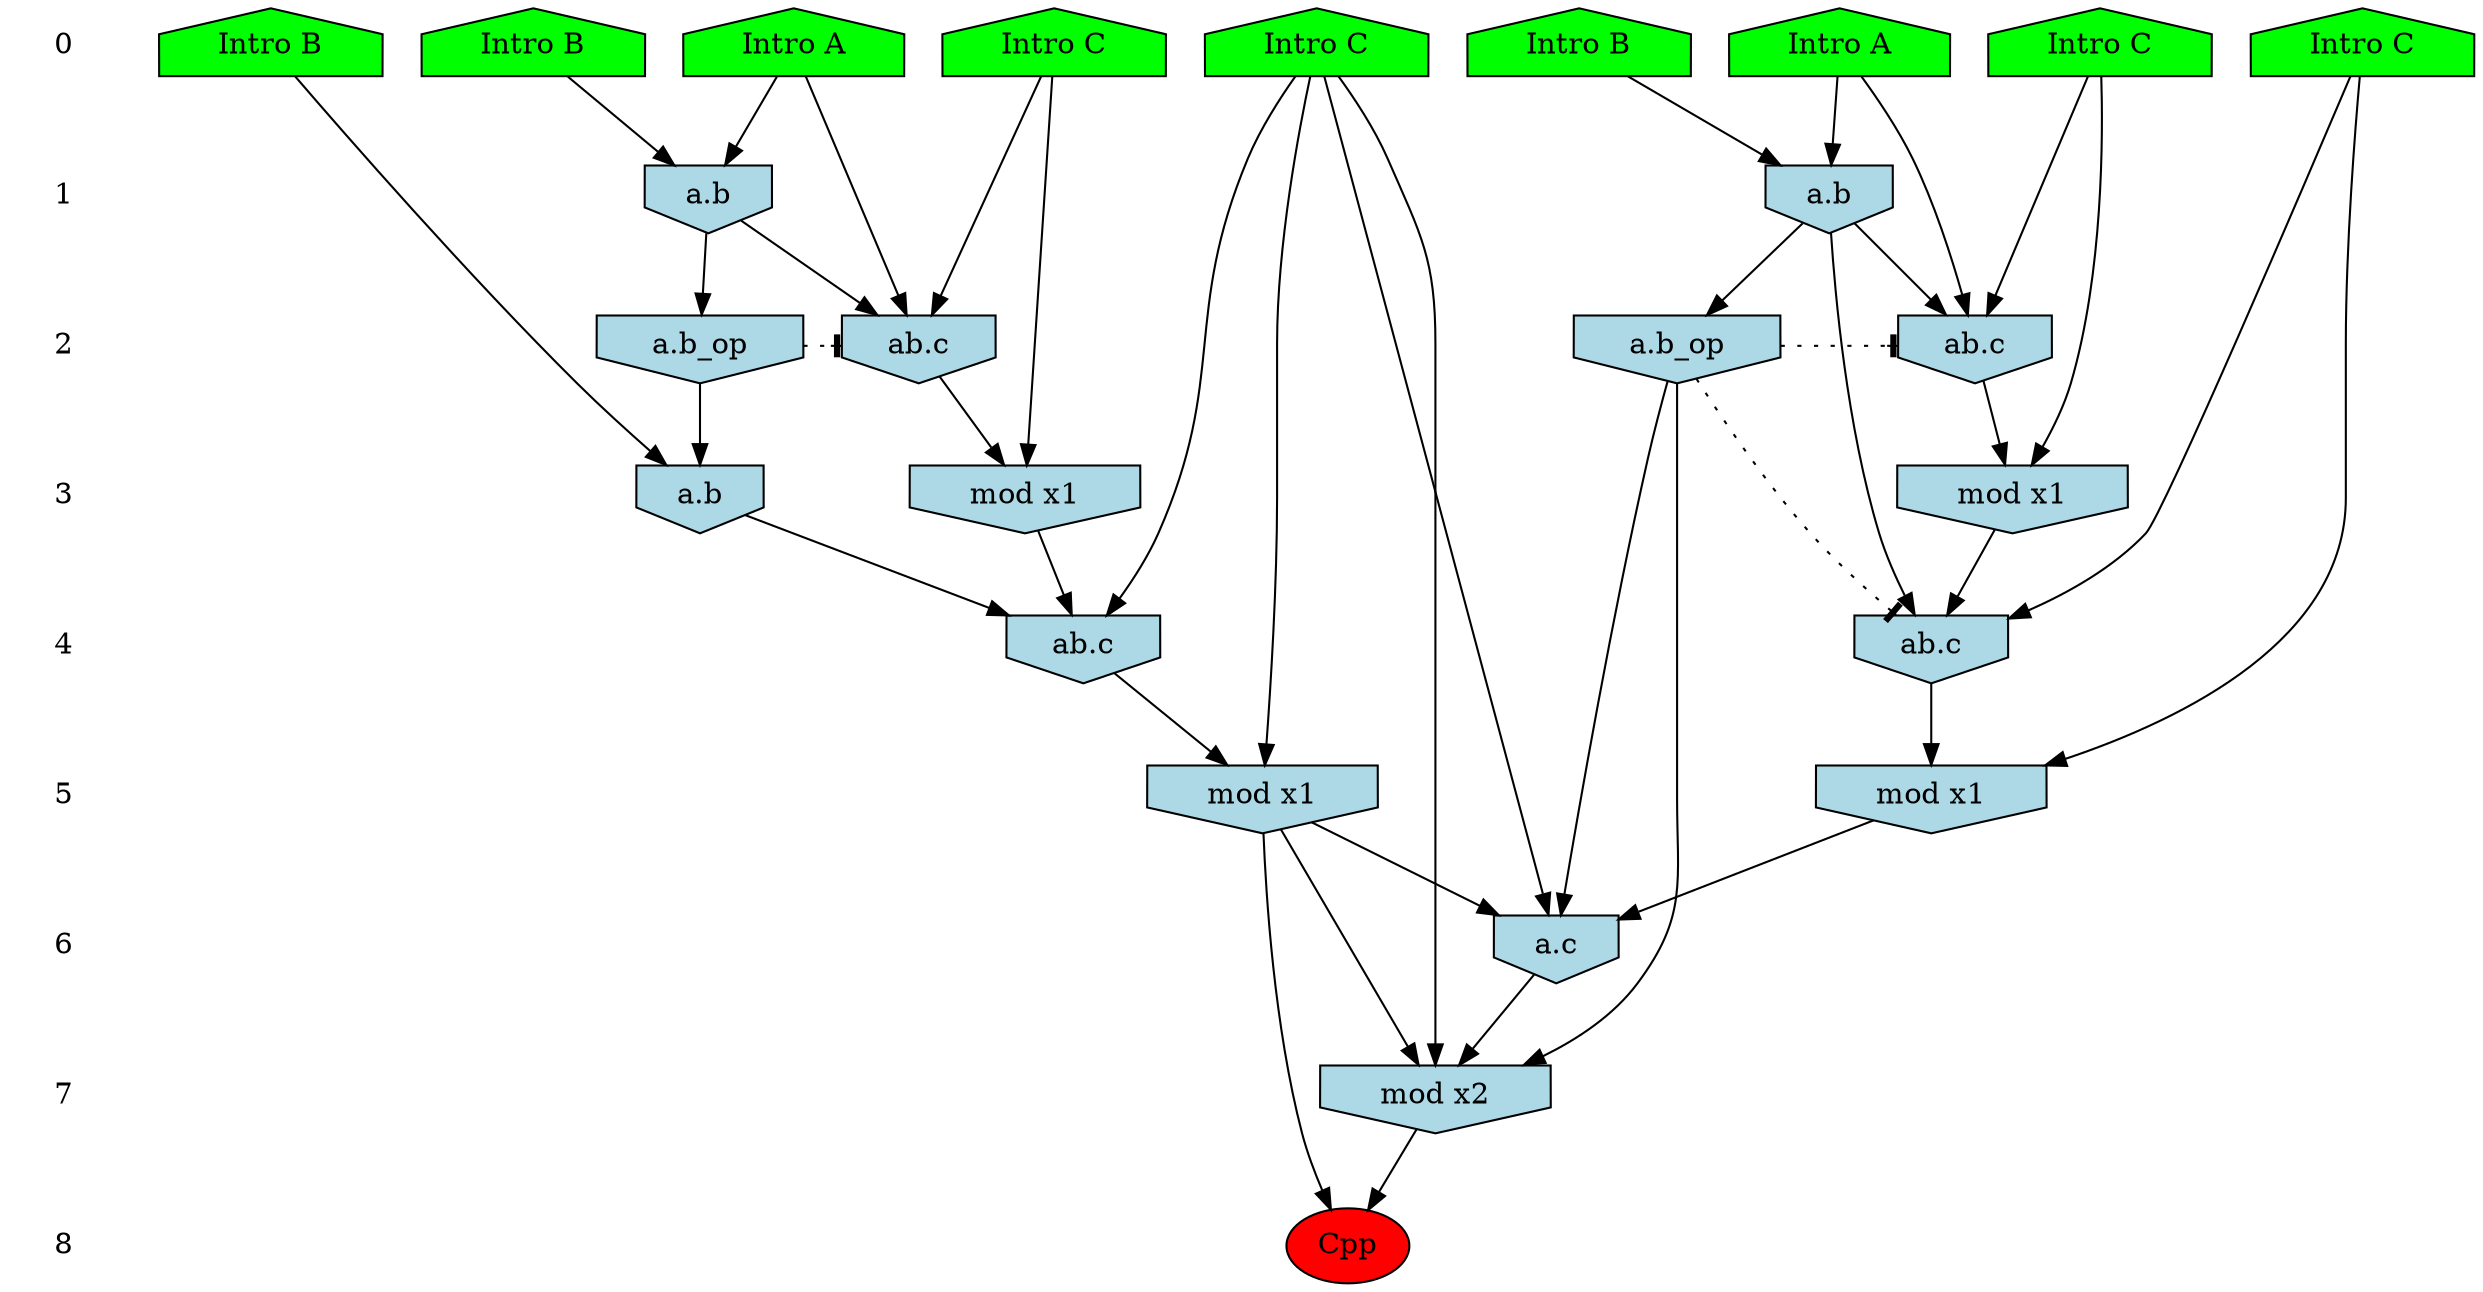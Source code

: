 /* Compression of 1 causal flows obtained in average at 1.491100E+01 t.u */
/* Compressed causal flows were: [2448] */
digraph G{
 ranksep=.5 ; 
{ rank = same ; "0" [shape=plaintext] ; node_1 [label ="Intro B", shape=house, style=filled, fillcolor=green] ;
node_2 [label ="Intro B", shape=house, style=filled, fillcolor=green] ;
node_3 [label ="Intro A", shape=house, style=filled, fillcolor=green] ;
node_4 [label ="Intro A", shape=house, style=filled, fillcolor=green] ;
node_5 [label ="Intro B", shape=house, style=filled, fillcolor=green] ;
node_6 [label ="Intro C", shape=house, style=filled, fillcolor=green] ;
node_7 [label ="Intro C", shape=house, style=filled, fillcolor=green] ;
node_8 [label ="Intro C", shape=house, style=filled, fillcolor=green] ;
node_9 [label ="Intro C", shape=house, style=filled, fillcolor=green] ;
}
{ rank = same ; "1" [shape=plaintext] ; node_10 [label="a.b", shape=invhouse, style=filled, fillcolor = lightblue] ;
node_12 [label="a.b", shape=invhouse, style=filled, fillcolor = lightblue] ;
}
{ rank = same ; "2" [shape=plaintext] ; node_11 [label="ab.c", shape=invhouse, style=filled, fillcolor = lightblue] ;
node_14 [label="ab.c", shape=invhouse, style=filled, fillcolor = lightblue] ;
node_17 [label="a.b_op", shape=invhouse, style=filled, fillcolor = lightblue] ;
node_18 [label="a.b_op", shape=invhouse, style=filled, fillcolor = lightblue] ;
}
{ rank = same ; "3" [shape=plaintext] ; node_13 [label="mod x1", shape=invhouse, style=filled, fillcolor = lightblue] ;
node_16 [label="mod x1", shape=invhouse, style=filled, fillcolor = lightblue] ;
node_19 [label="a.b", shape=invhouse, style=filled, fillcolor = lightblue] ;
}
{ rank = same ; "4" [shape=plaintext] ; node_15 [label="ab.c", shape=invhouse, style=filled, fillcolor = lightblue] ;
node_20 [label="ab.c", shape=invhouse, style=filled, fillcolor = lightblue] ;
}
{ rank = same ; "5" [shape=plaintext] ; node_21 [label="mod x1", shape=invhouse, style=filled, fillcolor = lightblue] ;
node_22 [label="mod x1", shape=invhouse, style=filled, fillcolor = lightblue] ;
}
{ rank = same ; "6" [shape=plaintext] ; node_23 [label="a.c", shape=invhouse, style=filled, fillcolor = lightblue] ;
}
{ rank = same ; "7" [shape=plaintext] ; node_24 [label="mod x2", shape=invhouse, style=filled, fillcolor = lightblue] ;
}
{ rank = same ; "8" [shape=plaintext] ; node_25 [label ="Cpp", style=filled, fillcolor=red] ;
}
"0" -> "1" [style="invis"]; 
"1" -> "2" [style="invis"]; 
"2" -> "3" [style="invis"]; 
"3" -> "4" [style="invis"]; 
"4" -> "5" [style="invis"]; 
"5" -> "6" [style="invis"]; 
"6" -> "7" [style="invis"]; 
"7" -> "8" [style="invis"]; 
node_1 -> node_10
node_3 -> node_10
node_3 -> node_11
node_7 -> node_11
node_10 -> node_11
node_4 -> node_12
node_5 -> node_12
node_7 -> node_13
node_11 -> node_13
node_4 -> node_14
node_9 -> node_14
node_12 -> node_14
node_8 -> node_15
node_10 -> node_15
node_13 -> node_15
node_9 -> node_16
node_14 -> node_16
node_10 -> node_17
node_12 -> node_18
node_2 -> node_19
node_18 -> node_19
node_6 -> node_20
node_16 -> node_20
node_19 -> node_20
node_8 -> node_21
node_15 -> node_21
node_6 -> node_22
node_20 -> node_22
node_6 -> node_23
node_17 -> node_23
node_21 -> node_23
node_22 -> node_23
node_6 -> node_24
node_17 -> node_24
node_22 -> node_24
node_23 -> node_24
node_22 -> node_25
node_24 -> node_25
node_17 -> node_15 [style=dotted, arrowhead = tee] 
node_17 -> node_11 [style=dotted, arrowhead = tee] 
node_18 -> node_14 [style=dotted, arrowhead = tee] 
}
/*
 Dot generation time: 0.000000
*/